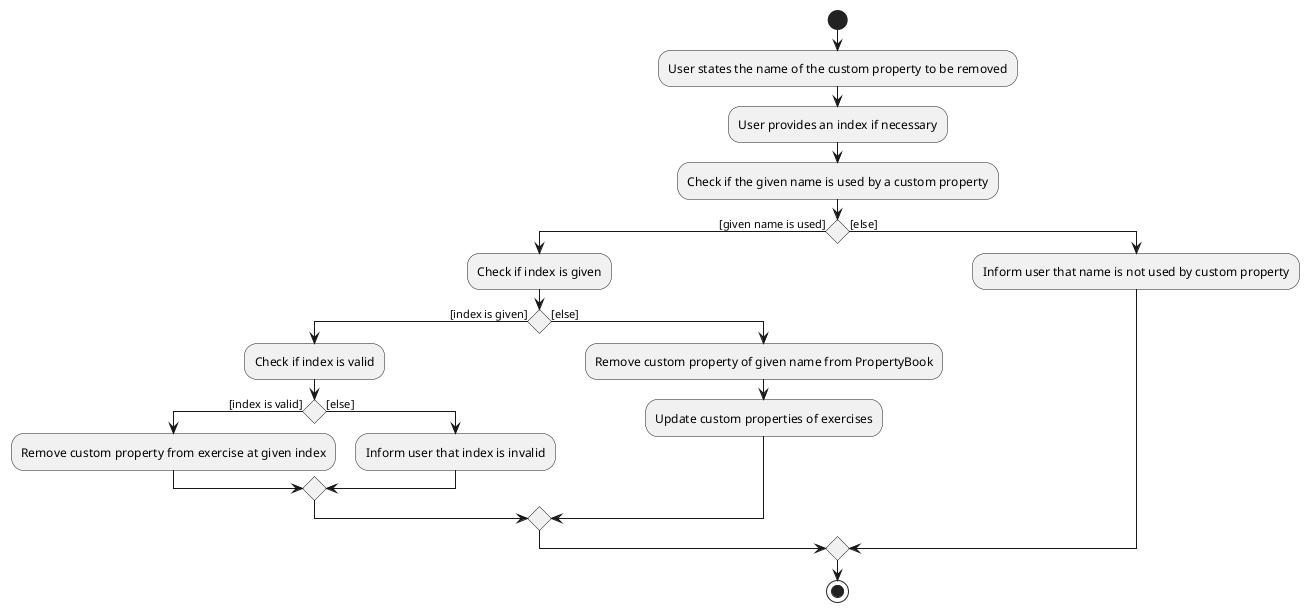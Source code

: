 @startuml
start

:User states the name of the custom property to be removed;

:User provides an index if necessary;

:Check if the given name is used by a custom property;

if () then ([given name is used])
    :Check if index is given;
        if () then([index is given])
        :Check if index is valid;
            if () then([index is valid])
                :Remove custom property from exercise at given index;
            else ([else])
                :Inform user that index is invalid;
            endif
        else ([else])
            :Remove custom property of given name from PropertyBook;
            :Update custom properties of exercises;
        endif
else ([else])
    :Inform user that name is not used by custom property;
endif

stop
@enduml
